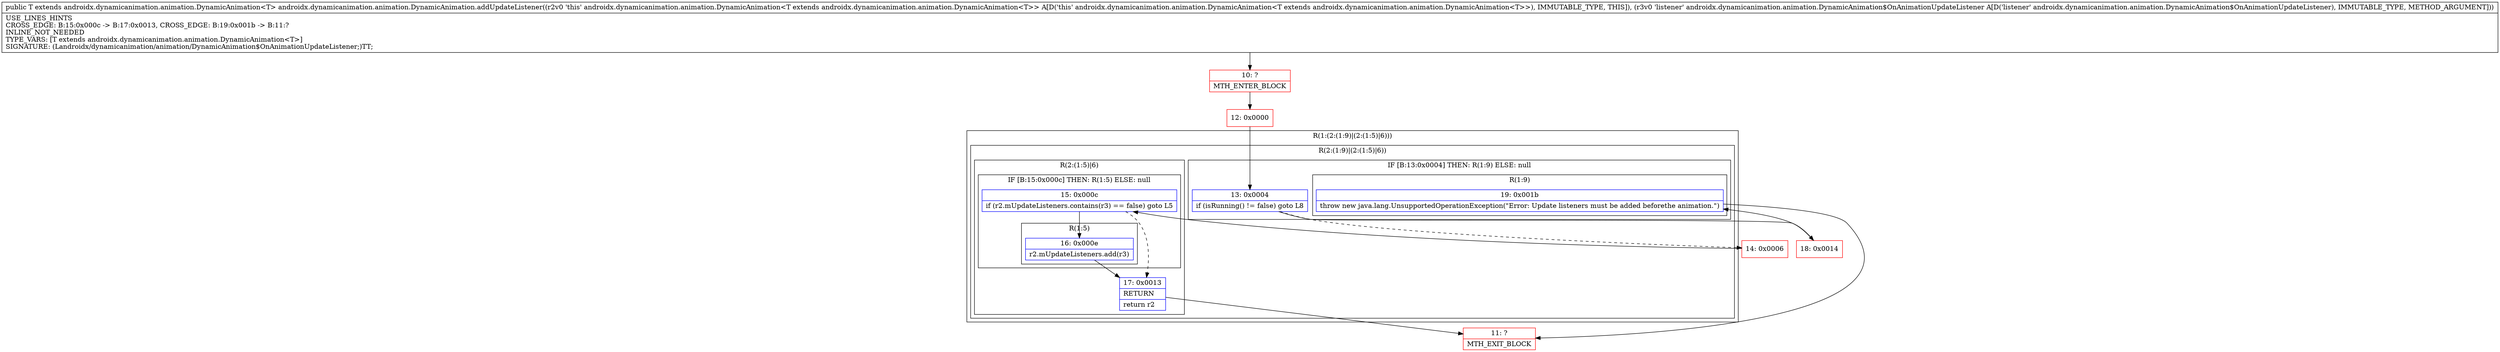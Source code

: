 digraph "CFG forandroidx.dynamicanimation.animation.DynamicAnimation.addUpdateListener(Landroidx\/dynamicanimation\/animation\/DynamicAnimation$OnAnimationUpdateListener;)Landroidx\/dynamicanimation\/animation\/DynamicAnimation;" {
subgraph cluster_Region_145706238 {
label = "R(1:(2:(1:9)|(2:(1:5)|6)))";
node [shape=record,color=blue];
subgraph cluster_Region_2120122751 {
label = "R(2:(1:9)|(2:(1:5)|6))";
node [shape=record,color=blue];
subgraph cluster_IfRegion_1203298088 {
label = "IF [B:13:0x0004] THEN: R(1:9) ELSE: null";
node [shape=record,color=blue];
Node_13 [shape=record,label="{13\:\ 0x0004|if (isRunning() != false) goto L8\l}"];
subgraph cluster_Region_328048920 {
label = "R(1:9)";
node [shape=record,color=blue];
Node_19 [shape=record,label="{19\:\ 0x001b|throw new java.lang.UnsupportedOperationException(\"Error: Update listeners must be added beforethe animation.\")\l}"];
}
}
subgraph cluster_Region_1639438123 {
label = "R(2:(1:5)|6)";
node [shape=record,color=blue];
subgraph cluster_IfRegion_1802037019 {
label = "IF [B:15:0x000c] THEN: R(1:5) ELSE: null";
node [shape=record,color=blue];
Node_15 [shape=record,label="{15\:\ 0x000c|if (r2.mUpdateListeners.contains(r3) == false) goto L5\l}"];
subgraph cluster_Region_1781019841 {
label = "R(1:5)";
node [shape=record,color=blue];
Node_16 [shape=record,label="{16\:\ 0x000e|r2.mUpdateListeners.add(r3)\l}"];
}
}
Node_17 [shape=record,label="{17\:\ 0x0013|RETURN\l|return r2\l}"];
}
}
}
Node_10 [shape=record,color=red,label="{10\:\ ?|MTH_ENTER_BLOCK\l}"];
Node_12 [shape=record,color=red,label="{12\:\ 0x0000}"];
Node_14 [shape=record,color=red,label="{14\:\ 0x0006}"];
Node_11 [shape=record,color=red,label="{11\:\ ?|MTH_EXIT_BLOCK\l}"];
Node_18 [shape=record,color=red,label="{18\:\ 0x0014}"];
MethodNode[shape=record,label="{public T extends androidx.dynamicanimation.animation.DynamicAnimation\<T\> androidx.dynamicanimation.animation.DynamicAnimation.addUpdateListener((r2v0 'this' androidx.dynamicanimation.animation.DynamicAnimation\<T extends androidx.dynamicanimation.animation.DynamicAnimation\<T\>\> A[D('this' androidx.dynamicanimation.animation.DynamicAnimation\<T extends androidx.dynamicanimation.animation.DynamicAnimation\<T\>\>), IMMUTABLE_TYPE, THIS]), (r3v0 'listener' androidx.dynamicanimation.animation.DynamicAnimation$OnAnimationUpdateListener A[D('listener' androidx.dynamicanimation.animation.DynamicAnimation$OnAnimationUpdateListener), IMMUTABLE_TYPE, METHOD_ARGUMENT]))  | USE_LINES_HINTS\lCROSS_EDGE: B:15:0x000c \-\> B:17:0x0013, CROSS_EDGE: B:19:0x001b \-\> B:11:?\lINLINE_NOT_NEEDED\lTYPE_VARS: [T extends androidx.dynamicanimation.animation.DynamicAnimation\<T\>]\lSIGNATURE: (Landroidx\/dynamicanimation\/animation\/DynamicAnimation$OnAnimationUpdateListener;)TT;\l}"];
MethodNode -> Node_10;Node_13 -> Node_14[style=dashed];
Node_13 -> Node_18;
Node_19 -> Node_11;
Node_15 -> Node_16;
Node_15 -> Node_17[style=dashed];
Node_16 -> Node_17;
Node_17 -> Node_11;
Node_10 -> Node_12;
Node_12 -> Node_13;
Node_14 -> Node_15;
Node_18 -> Node_19;
}

